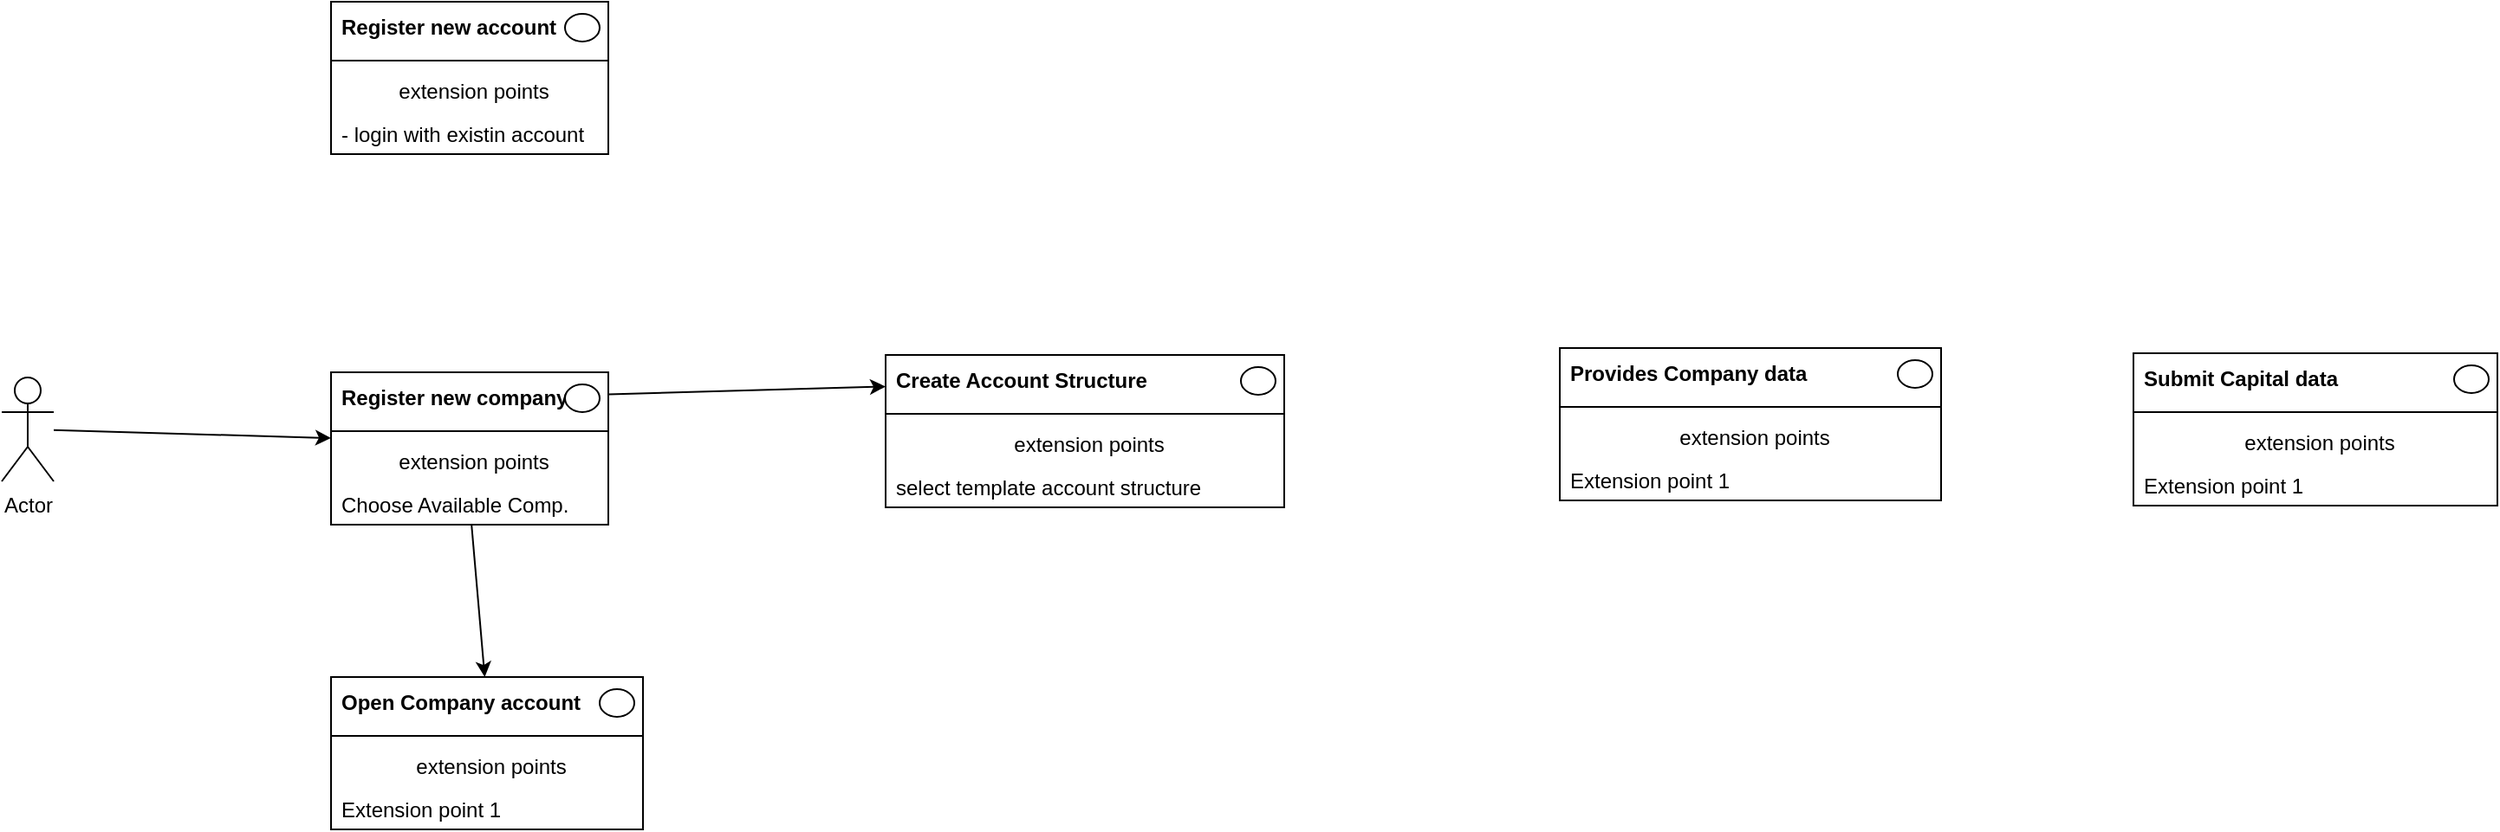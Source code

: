 <mxfile>
    <diagram id="URqiWdDYkXmlY8Zy6wf3" name="Page-1">
        <mxGraphModel dx="1441" dy="791" grid="1" gridSize="10" guides="1" tooltips="1" connect="1" arrows="1" fold="1" page="1" pageScale="1" pageWidth="1169" pageHeight="827" math="0" shadow="0">
            <root>
                <mxCell id="0"/>
                <mxCell id="1" parent="0"/>
                <mxCell id="2" value="" style="fontStyle=1;align=center;verticalAlign=top;childLayout=stackLayout;horizontal=1;horizontalStack=0;resizeParent=1;resizeParentMax=0;resizeLast=0;marginBottom=0;" vertex="1" parent="1">
                    <mxGeometry x="460" y="200" width="160" height="88" as="geometry"/>
                </mxCell>
                <mxCell id="3" value="Register new account" style="html=1;align=left;spacingLeft=4;verticalAlign=middle;strokeColor=none;fillColor=none;fontStyle=1" vertex="1" parent="2">
                    <mxGeometry width="160" height="30" as="geometry"/>
                </mxCell>
                <mxCell id="4" value="" style="shape=ellipse;" vertex="1" parent="3">
                    <mxGeometry x="1" width="20" height="16" relative="1" as="geometry">
                        <mxPoint x="-25" y="7" as="offset"/>
                    </mxGeometry>
                </mxCell>
                <mxCell id="5" value="" style="line;strokeWidth=1;fillColor=none;align=left;verticalAlign=middle;spacingTop=-1;spacingLeft=3;spacingRight=3;rotatable=0;labelPosition=right;points=[];portConstraint=eastwest;" vertex="1" parent="2">
                    <mxGeometry y="30" width="160" height="8" as="geometry"/>
                </mxCell>
                <mxCell id="6" value="extension points" style="html=1;align=center;spacingLeft=4;verticalAlign=top;strokeColor=none;fillColor=none;" vertex="1" parent="2">
                    <mxGeometry y="38" width="160" height="25" as="geometry"/>
                </mxCell>
                <mxCell id="7" value="- login with existin account" style="html=1;align=left;spacingLeft=4;verticalAlign=top;strokeColor=none;fillColor=none;" vertex="1" parent="2">
                    <mxGeometry y="63" width="160" height="25" as="geometry"/>
                </mxCell>
                <mxCell id="9" value="" style="fontStyle=1;align=center;verticalAlign=top;childLayout=stackLayout;horizontal=1;horizontalStack=0;resizeParent=1;resizeParentMax=0;resizeLast=0;marginBottom=0;" vertex="1" parent="1">
                    <mxGeometry x="460" y="414" width="160" height="88" as="geometry"/>
                </mxCell>
                <mxCell id="10" value="Register new company" style="html=1;align=left;spacingLeft=4;verticalAlign=middle;strokeColor=none;fillColor=none;fontStyle=1" vertex="1" parent="9">
                    <mxGeometry width="160" height="30" as="geometry"/>
                </mxCell>
                <mxCell id="11" value="" style="shape=ellipse;" vertex="1" parent="10">
                    <mxGeometry x="1" width="20" height="16" relative="1" as="geometry">
                        <mxPoint x="-25" y="7" as="offset"/>
                    </mxGeometry>
                </mxCell>
                <mxCell id="12" value="" style="line;strokeWidth=1;fillColor=none;align=left;verticalAlign=middle;spacingTop=-1;spacingLeft=3;spacingRight=3;rotatable=0;labelPosition=right;points=[];portConstraint=eastwest;" vertex="1" parent="9">
                    <mxGeometry y="30" width="160" height="8" as="geometry"/>
                </mxCell>
                <mxCell id="13" value="extension points" style="html=1;align=center;spacingLeft=4;verticalAlign=top;strokeColor=none;fillColor=none;" vertex="1" parent="9">
                    <mxGeometry y="38" width="160" height="25" as="geometry"/>
                </mxCell>
                <mxCell id="14" value="Choose Available Comp." style="html=1;align=left;spacingLeft=4;verticalAlign=top;strokeColor=none;fillColor=none;" vertex="1" parent="9">
                    <mxGeometry y="63" width="160" height="25" as="geometry"/>
                </mxCell>
                <mxCell id="15" value="" style="fontStyle=1;align=center;verticalAlign=top;childLayout=stackLayout;horizontal=1;horizontalStack=0;resizeParent=1;resizeParentMax=0;resizeLast=0;marginBottom=0;" vertex="1" parent="1">
                    <mxGeometry x="780" y="404" width="230" height="88" as="geometry"/>
                </mxCell>
                <mxCell id="16" value="Create Account Structure" style="html=1;align=left;spacingLeft=4;verticalAlign=middle;strokeColor=none;fillColor=none;fontStyle=1" vertex="1" parent="15">
                    <mxGeometry width="230" height="30" as="geometry"/>
                </mxCell>
                <mxCell id="17" value="" style="shape=ellipse;" vertex="1" parent="16">
                    <mxGeometry x="1" width="20" height="16" relative="1" as="geometry">
                        <mxPoint x="-25" y="7" as="offset"/>
                    </mxGeometry>
                </mxCell>
                <mxCell id="18" value="" style="line;strokeWidth=1;fillColor=none;align=left;verticalAlign=middle;spacingTop=-1;spacingLeft=3;spacingRight=3;rotatable=0;labelPosition=right;points=[];portConstraint=eastwest;" vertex="1" parent="15">
                    <mxGeometry y="30" width="230" height="8" as="geometry"/>
                </mxCell>
                <mxCell id="19" value="extension points" style="html=1;align=center;spacingLeft=4;verticalAlign=top;strokeColor=none;fillColor=none;" vertex="1" parent="15">
                    <mxGeometry y="38" width="230" height="25" as="geometry"/>
                </mxCell>
                <mxCell id="20" value="select template account structure" style="html=1;align=left;spacingLeft=4;verticalAlign=top;strokeColor=none;fillColor=none;" vertex="1" parent="15">
                    <mxGeometry y="63" width="230" height="25" as="geometry"/>
                </mxCell>
                <mxCell id="21" style="edgeStyle=none;html=1;" edge="1" parent="1" source="10" target="16">
                    <mxGeometry relative="1" as="geometry"/>
                </mxCell>
                <mxCell id="23" style="edgeStyle=none;html=1;entryX=0;entryY=0;entryDx=0;entryDy=0;" edge="1" parent="1" source="22" target="13">
                    <mxGeometry relative="1" as="geometry"/>
                </mxCell>
                <mxCell id="22" value="Actor" style="shape=umlActor;verticalLabelPosition=bottom;verticalAlign=top;html=1;" vertex="1" parent="1">
                    <mxGeometry x="270" y="417" width="30" height="60" as="geometry"/>
                </mxCell>
                <mxCell id="24" value="" style="fontStyle=1;align=center;verticalAlign=top;childLayout=stackLayout;horizontal=1;horizontalStack=0;resizeParent=1;resizeParentMax=0;resizeLast=0;marginBottom=0;" vertex="1" parent="1">
                    <mxGeometry x="460" y="590" width="180" height="88" as="geometry"/>
                </mxCell>
                <mxCell id="25" value="Open Company account" style="html=1;align=left;spacingLeft=4;verticalAlign=middle;strokeColor=none;fillColor=none;fontStyle=1" vertex="1" parent="24">
                    <mxGeometry width="180" height="30" as="geometry"/>
                </mxCell>
                <mxCell id="26" value="" style="shape=ellipse;" vertex="1" parent="25">
                    <mxGeometry x="1" width="20" height="16" relative="1" as="geometry">
                        <mxPoint x="-25" y="7" as="offset"/>
                    </mxGeometry>
                </mxCell>
                <mxCell id="27" value="" style="line;strokeWidth=1;fillColor=none;align=left;verticalAlign=middle;spacingTop=-1;spacingLeft=3;spacingRight=3;rotatable=0;labelPosition=right;points=[];portConstraint=eastwest;" vertex="1" parent="24">
                    <mxGeometry y="30" width="180" height="8" as="geometry"/>
                </mxCell>
                <mxCell id="28" value="extension points" style="html=1;align=center;spacingLeft=4;verticalAlign=top;strokeColor=none;fillColor=none;" vertex="1" parent="24">
                    <mxGeometry y="38" width="180" height="25" as="geometry"/>
                </mxCell>
                <mxCell id="29" value="Extension point 1" style="html=1;align=left;spacingLeft=4;verticalAlign=top;strokeColor=none;fillColor=none;" vertex="1" parent="24">
                    <mxGeometry y="63" width="180" height="25" as="geometry"/>
                </mxCell>
                <mxCell id="30" style="edgeStyle=none;html=1;" edge="1" parent="1" source="14" target="25">
                    <mxGeometry relative="1" as="geometry"/>
                </mxCell>
                <mxCell id="31" value="" style="fontStyle=1;align=center;verticalAlign=top;childLayout=stackLayout;horizontal=1;horizontalStack=0;resizeParent=1;resizeParentMax=0;resizeLast=0;marginBottom=0;" vertex="1" parent="1">
                    <mxGeometry x="1169" y="400" width="220" height="88" as="geometry"/>
                </mxCell>
                <mxCell id="32" value="Provides Company data" style="html=1;align=left;spacingLeft=4;verticalAlign=middle;strokeColor=none;fillColor=none;fontStyle=1" vertex="1" parent="31">
                    <mxGeometry width="220" height="30" as="geometry"/>
                </mxCell>
                <mxCell id="33" value="" style="shape=ellipse;" vertex="1" parent="32">
                    <mxGeometry x="1" width="20" height="16" relative="1" as="geometry">
                        <mxPoint x="-25" y="7" as="offset"/>
                    </mxGeometry>
                </mxCell>
                <mxCell id="34" value="" style="line;strokeWidth=1;fillColor=none;align=left;verticalAlign=middle;spacingTop=-1;spacingLeft=3;spacingRight=3;rotatable=0;labelPosition=right;points=[];portConstraint=eastwest;" vertex="1" parent="31">
                    <mxGeometry y="30" width="220" height="8" as="geometry"/>
                </mxCell>
                <mxCell id="35" value="extension points" style="html=1;align=center;spacingLeft=4;verticalAlign=top;strokeColor=none;fillColor=none;" vertex="1" parent="31">
                    <mxGeometry y="38" width="220" height="25" as="geometry"/>
                </mxCell>
                <mxCell id="36" value="Extension point 1" style="html=1;align=left;spacingLeft=4;verticalAlign=top;strokeColor=none;fillColor=none;" vertex="1" parent="31">
                    <mxGeometry y="63" width="220" height="25" as="geometry"/>
                </mxCell>
                <mxCell id="37" value="" style="fontStyle=1;align=center;verticalAlign=top;childLayout=stackLayout;horizontal=1;horizontalStack=0;resizeParent=1;resizeParentMax=0;resizeLast=0;marginBottom=0;" vertex="1" parent="1">
                    <mxGeometry x="1500" y="403" width="210" height="88" as="geometry"/>
                </mxCell>
                <mxCell id="38" value="Submit Capital data" style="html=1;align=left;spacingLeft=4;verticalAlign=middle;strokeColor=none;fillColor=none;fontStyle=1" vertex="1" parent="37">
                    <mxGeometry width="210" height="30" as="geometry"/>
                </mxCell>
                <mxCell id="39" value="" style="shape=ellipse;" vertex="1" parent="38">
                    <mxGeometry x="1" width="20" height="16" relative="1" as="geometry">
                        <mxPoint x="-25" y="7" as="offset"/>
                    </mxGeometry>
                </mxCell>
                <mxCell id="40" value="" style="line;strokeWidth=1;fillColor=none;align=left;verticalAlign=middle;spacingTop=-1;spacingLeft=3;spacingRight=3;rotatable=0;labelPosition=right;points=[];portConstraint=eastwest;" vertex="1" parent="37">
                    <mxGeometry y="30" width="210" height="8" as="geometry"/>
                </mxCell>
                <mxCell id="41" value="extension points" style="html=1;align=center;spacingLeft=4;verticalAlign=top;strokeColor=none;fillColor=none;" vertex="1" parent="37">
                    <mxGeometry y="38" width="210" height="25" as="geometry"/>
                </mxCell>
                <mxCell id="42" value="Extension point 1" style="html=1;align=left;spacingLeft=4;verticalAlign=top;strokeColor=none;fillColor=none;" vertex="1" parent="37">
                    <mxGeometry y="63" width="210" height="25" as="geometry"/>
                </mxCell>
            </root>
        </mxGraphModel>
    </diagram>
</mxfile>